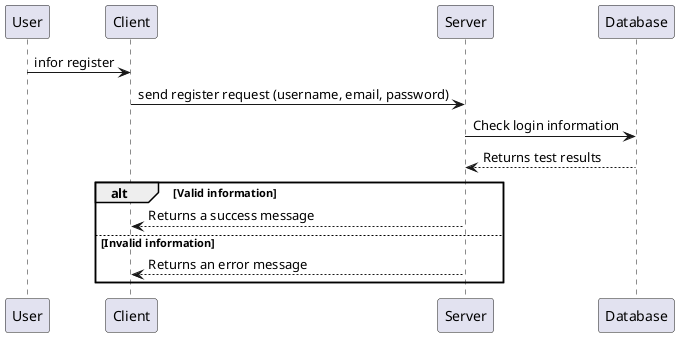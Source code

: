 @startuml
participant User
participant Client
participant Server
participant Database

User -> Client: infor register
Client -> Server: send register request (username, email, password)
Server -> Database: Check login information
Database --> Server: Returns test results
alt Valid information
    Server --> Client: Returns a success message
else Invalid information
    Server --> Client: Returns an error message
end

@enduml